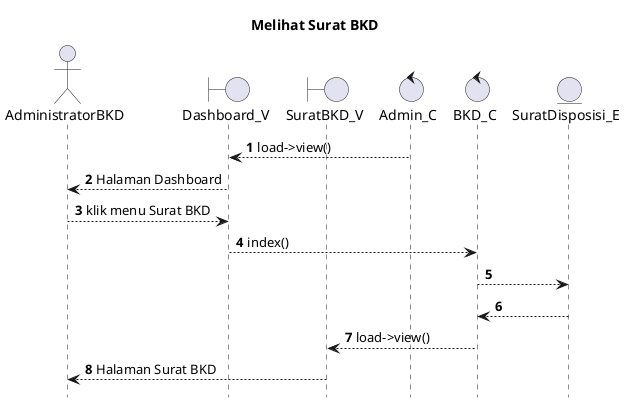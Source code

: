 @startuml

autonumber
hide footbox
title Melihat Surat BKD 

Actor AdministratorBKD
boundary Dashboard_V
boundary SuratBKD_V
control Admin_C
control BKD_C
Entity SuratDisposisi_E

Admin_C --> Dashboard_V: load->view()
Dashboard_V --> AdministratorBKD: Halaman Dashboard
AdministratorBKD --> Dashboard_V: klik menu Surat BKD 
Dashboard_V --> BKD_C: index()
BKD_C --> SuratDisposisi_E:
    
    SuratDisposisi_E --> BKD_C:
    BKD_C --> SuratBKD_V: load->view()
    SuratBKD_V --> AdministratorBKD: Halaman Surat BKD 

@enduml